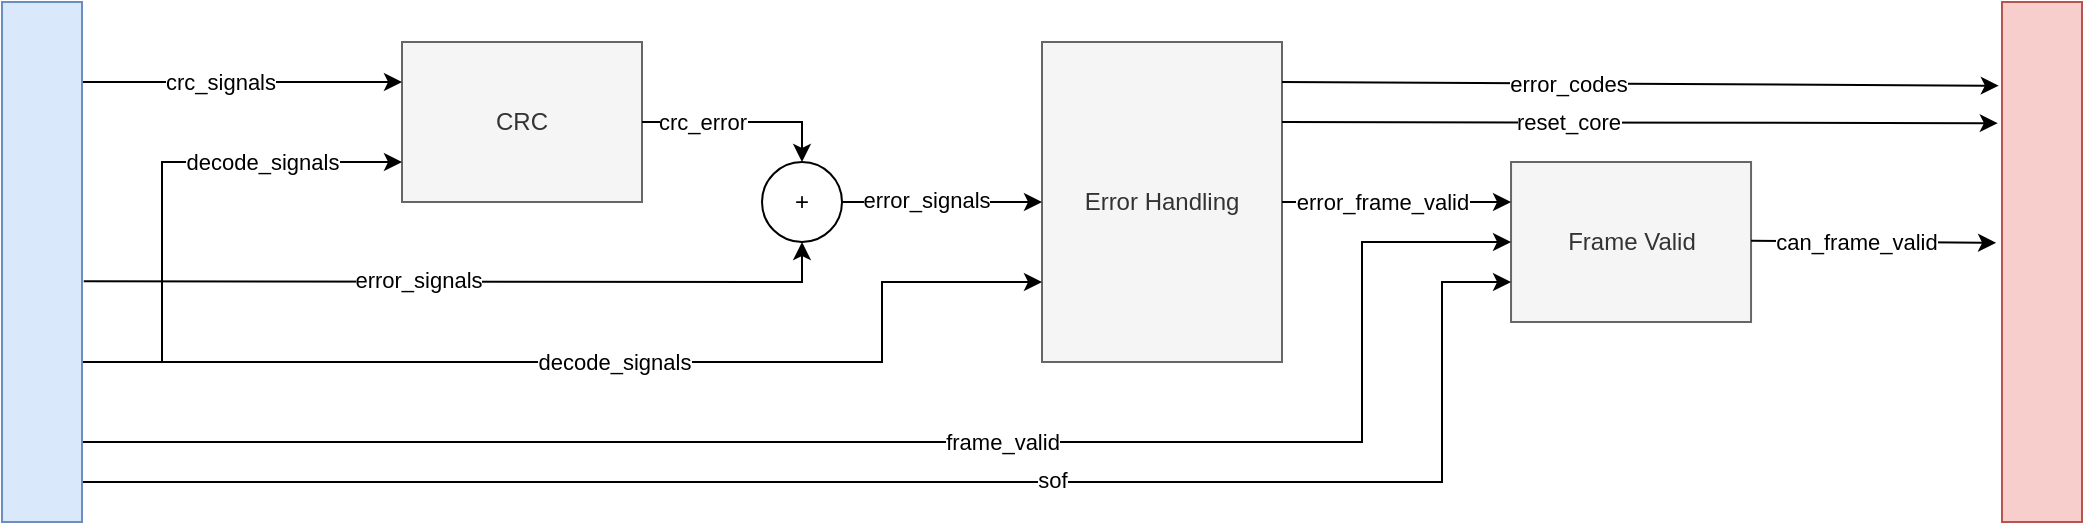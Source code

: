 <mxfile version="24.7.17">
  <diagram name="Seite-1" id="B97JTqvlnYJJ0B28dbED">
    <mxGraphModel dx="1434" dy="879" grid="1" gridSize="10" guides="1" tooltips="1" connect="1" arrows="1" fold="1" page="1" pageScale="1" pageWidth="827" pageHeight="1169" math="0" shadow="0">
      <root>
        <mxCell id="0" />
        <mxCell id="1" parent="0" />
        <mxCell id="_KfnFjzkHlu5j6rURMbt-1" value="CRC" style="rounded=0;whiteSpace=wrap;html=1;fillColor=#f5f5f5;fontColor=#333333;strokeColor=#666666;" parent="1" vertex="1">
          <mxGeometry x="240" y="80" width="120" height="80" as="geometry" />
        </mxCell>
        <mxCell id="_KfnFjzkHlu5j6rURMbt-2" value="Error Handling" style="rounded=0;whiteSpace=wrap;html=1;fillColor=#f5f5f5;fontColor=#333333;strokeColor=#666666;" parent="1" vertex="1">
          <mxGeometry x="560" y="80" width="120" height="160" as="geometry" />
        </mxCell>
        <mxCell id="_KfnFjzkHlu5j6rURMbt-24" value="" style="endArrow=classic;html=1;rounded=0;entryX=-0.052;entryY=0.233;entryDx=0;entryDy=0;entryPerimeter=0;" parent="1" target="n5aFBNiSI7G2FMd5HK03-5" edge="1">
          <mxGeometry width="50" height="50" relative="1" as="geometry">
            <mxPoint x="680" y="120" as="sourcePoint" />
            <mxPoint x="1034.68" y="120.4" as="targetPoint" />
          </mxGeometry>
        </mxCell>
        <mxCell id="_KfnFjzkHlu5j6rURMbt-25" value="reset_core" style="edgeLabel;html=1;align=center;verticalAlign=middle;resizable=0;points=[];" parent="_KfnFjzkHlu5j6rURMbt-24" vertex="1" connectable="0">
          <mxGeometry x="-0.261" y="2" relative="1" as="geometry">
            <mxPoint x="10" y="2" as="offset" />
          </mxGeometry>
        </mxCell>
        <mxCell id="_KfnFjzkHlu5j6rURMbt-28" value="" style="endArrow=classic;html=1;rounded=0;entryX=0;entryY=0.75;entryDx=0;entryDy=0;exitX=1;exitY=0.5;exitDx=0;exitDy=0;" parent="1" target="_KfnFjzkHlu5j6rURMbt-2" edge="1">
          <mxGeometry width="50" height="50" relative="1" as="geometry">
            <mxPoint x="80" y="240" as="sourcePoint" />
            <mxPoint x="610" y="260" as="targetPoint" />
            <Array as="points">
              <mxPoint x="480" y="240" />
              <mxPoint x="480" y="200" />
            </Array>
          </mxGeometry>
        </mxCell>
        <mxCell id="_KfnFjzkHlu5j6rURMbt-29" value="decode_signals" style="edgeLabel;html=1;align=center;verticalAlign=middle;resizable=0;points=[];" parent="_KfnFjzkHlu5j6rURMbt-28" vertex="1" connectable="0">
          <mxGeometry x="-0.261" y="2" relative="1" as="geometry">
            <mxPoint x="74" y="2" as="offset" />
          </mxGeometry>
        </mxCell>
        <mxCell id="_KfnFjzkHlu5j6rURMbt-43" value="" style="endArrow=classic;html=1;rounded=0;exitX=1.004;exitY=0.15;exitDx=0;exitDy=0;exitPerimeter=0;" parent="1" edge="1">
          <mxGeometry width="50" height="50" relative="1" as="geometry">
            <mxPoint x="80.16" y="100" as="sourcePoint" />
            <mxPoint x="240" y="100" as="targetPoint" />
          </mxGeometry>
        </mxCell>
        <mxCell id="_KfnFjzkHlu5j6rURMbt-44" value="crc_signals" style="edgeLabel;html=1;align=center;verticalAlign=middle;resizable=0;points=[];" parent="_KfnFjzkHlu5j6rURMbt-43" vertex="1" connectable="0">
          <mxGeometry x="-0.261" y="2" relative="1" as="geometry">
            <mxPoint x="10" y="2" as="offset" />
          </mxGeometry>
        </mxCell>
        <mxCell id="_KfnFjzkHlu5j6rURMbt-45" value="" style="endArrow=classic;html=1;rounded=0;entryX=-0.04;entryY=0.161;entryDx=0;entryDy=0;entryPerimeter=0;" parent="1" target="n5aFBNiSI7G2FMd5HK03-5" edge="1">
          <mxGeometry width="50" height="50" relative="1" as="geometry">
            <mxPoint x="680" y="100" as="sourcePoint" />
            <mxPoint x="1034.32" y="100.8" as="targetPoint" />
          </mxGeometry>
        </mxCell>
        <mxCell id="_KfnFjzkHlu5j6rURMbt-46" value="error_codes" style="edgeLabel;html=1;align=center;verticalAlign=middle;resizable=0;points=[];" parent="_KfnFjzkHlu5j6rURMbt-45" vertex="1" connectable="0">
          <mxGeometry x="-0.261" y="2" relative="1" as="geometry">
            <mxPoint x="10" y="2" as="offset" />
          </mxGeometry>
        </mxCell>
        <mxCell id="tspiRIbibyup76tCtrJY-1" value="Frame Valid" style="rounded=0;whiteSpace=wrap;html=1;fillColor=#f5f5f5;fontColor=#333333;strokeColor=#666666;" parent="1" vertex="1">
          <mxGeometry x="794.52" y="140" width="120" height="80" as="geometry" />
        </mxCell>
        <mxCell id="tspiRIbibyup76tCtrJY-2" value="" style="endArrow=classic;html=1;rounded=0;entryX=0;entryY=0.75;entryDx=0;entryDy=0;exitX=1;exitY=0.65;exitDx=0;exitDy=0;exitPerimeter=0;" parent="1" target="tspiRIbibyup76tCtrJY-1" edge="1">
          <mxGeometry width="50" height="50" relative="1" as="geometry">
            <mxPoint x="80" y="300" as="sourcePoint" />
            <mxPoint x="790.0" y="230" as="targetPoint" />
            <Array as="points">
              <mxPoint x="760" y="300" />
              <mxPoint x="760" y="200" />
            </Array>
          </mxGeometry>
        </mxCell>
        <mxCell id="tspiRIbibyup76tCtrJY-4" value="sof" style="edgeLabel;html=1;align=center;verticalAlign=middle;resizable=0;points=[];" parent="tspiRIbibyup76tCtrJY-2" vertex="1" connectable="0">
          <mxGeometry x="-0.44" y="1" relative="1" as="geometry">
            <mxPoint x="257" as="offset" />
          </mxGeometry>
        </mxCell>
        <mxCell id="tspiRIbibyup76tCtrJY-3" value="" style="endArrow=classic;html=1;rounded=0;entryX=0;entryY=0.5;entryDx=0;entryDy=0;exitX=1;exitY=0.6;exitDx=0;exitDy=0;exitPerimeter=0;" parent="1" target="tspiRIbibyup76tCtrJY-1" edge="1">
          <mxGeometry width="50" height="50" relative="1" as="geometry">
            <mxPoint x="80" y="280" as="sourcePoint" />
            <mxPoint x="400" y="390" as="targetPoint" />
            <Array as="points">
              <mxPoint x="720" y="280" />
              <mxPoint x="720" y="180" />
            </Array>
          </mxGeometry>
        </mxCell>
        <mxCell id="tspiRIbibyup76tCtrJY-5" value="frame_valid" style="edgeLabel;html=1;align=center;verticalAlign=middle;resizable=0;points=[];" parent="tspiRIbibyup76tCtrJY-3" vertex="1" connectable="0">
          <mxGeometry x="-0.457" y="2" relative="1" as="geometry">
            <mxPoint x="239" y="2" as="offset" />
          </mxGeometry>
        </mxCell>
        <mxCell id="tspiRIbibyup76tCtrJY-11" value="" style="endArrow=classic;html=1;rounded=0;exitX=1;exitY=0.5;exitDx=0;exitDy=0;entryX=0.5;entryY=0;entryDx=0;entryDy=0;" parent="1" source="_KfnFjzkHlu5j6rURMbt-1" target="tspiRIbibyup76tCtrJY-24" edge="1">
          <mxGeometry width="50" height="50" relative="1" as="geometry">
            <mxPoint x="440" y="210" as="sourcePoint" />
            <mxPoint x="490" y="160" as="targetPoint" />
            <Array as="points">
              <mxPoint x="440" y="120" />
            </Array>
          </mxGeometry>
        </mxCell>
        <mxCell id="tspiRIbibyup76tCtrJY-12" value="crc_error" style="edgeLabel;html=1;align=center;verticalAlign=middle;resizable=0;points=[];" parent="tspiRIbibyup76tCtrJY-11" vertex="1" connectable="0">
          <mxGeometry x="-0.059" relative="1" as="geometry">
            <mxPoint x="-17" as="offset" />
          </mxGeometry>
        </mxCell>
        <mxCell id="tspiRIbibyup76tCtrJY-23" value="" style="endArrow=classic;html=1;rounded=0;entryX=0.5;entryY=1;entryDx=0;entryDy=0;exitX=1.022;exitY=0.399;exitDx=0;exitDy=0;exitPerimeter=0;" parent="1" target="tspiRIbibyup76tCtrJY-24" edge="1">
          <mxGeometry width="50" height="50" relative="1" as="geometry">
            <mxPoint x="80.88" y="199.6" as="sourcePoint" />
            <mxPoint x="440" y="280" as="targetPoint" />
            <Array as="points">
              <mxPoint x="440" y="200" />
            </Array>
          </mxGeometry>
        </mxCell>
        <mxCell id="tspiRIbibyup76tCtrJY-27" value="error_signals" style="edgeLabel;html=1;align=center;verticalAlign=middle;resizable=0;points=[];" parent="tspiRIbibyup76tCtrJY-23" vertex="1" connectable="0">
          <mxGeometry x="-0.118" y="1" relative="1" as="geometry">
            <mxPoint as="offset" />
          </mxGeometry>
        </mxCell>
        <mxCell id="tspiRIbibyup76tCtrJY-24" value="+" style="ellipse;whiteSpace=wrap;html=1;aspect=fixed;" parent="1" vertex="1">
          <mxGeometry x="420" y="140" width="40" height="40" as="geometry" />
        </mxCell>
        <mxCell id="tspiRIbibyup76tCtrJY-25" value="" style="endArrow=classic;html=1;rounded=0;entryX=0;entryY=0.5;entryDx=0;entryDy=0;" parent="1" target="_KfnFjzkHlu5j6rURMbt-2" edge="1">
          <mxGeometry width="50" height="50" relative="1" as="geometry">
            <mxPoint x="460" y="160" as="sourcePoint" />
            <mxPoint x="510" y="110" as="targetPoint" />
          </mxGeometry>
        </mxCell>
        <mxCell id="tspiRIbibyup76tCtrJY-26" value="error_signals" style="edgeLabel;html=1;align=center;verticalAlign=middle;resizable=0;points=[];" parent="tspiRIbibyup76tCtrJY-25" vertex="1" connectable="0">
          <mxGeometry x="-0.173" y="1" relative="1" as="geometry">
            <mxPoint as="offset" />
          </mxGeometry>
        </mxCell>
        <mxCell id="tspiRIbibyup76tCtrJY-29" value="" style="endArrow=classic;html=1;rounded=0;entryX=0;entryY=0.25;entryDx=0;entryDy=0;" parent="1" target="tspiRIbibyup76tCtrJY-1" edge="1">
          <mxGeometry width="50" height="50" relative="1" as="geometry">
            <mxPoint x="680" y="160" as="sourcePoint" />
            <mxPoint x="724.52" y="130" as="targetPoint" />
          </mxGeometry>
        </mxCell>
        <mxCell id="tspiRIbibyup76tCtrJY-30" value="error_frame_valid" style="edgeLabel;html=1;align=center;verticalAlign=middle;resizable=0;points=[];" parent="tspiRIbibyup76tCtrJY-29" vertex="1" connectable="0">
          <mxGeometry x="-0.127" relative="1" as="geometry">
            <mxPoint as="offset" />
          </mxGeometry>
        </mxCell>
        <mxCell id="tspiRIbibyup76tCtrJY-31" value="" style="endArrow=classic;html=1;rounded=0;entryX=0.051;entryY=0.351;entryDx=0;entryDy=0;entryPerimeter=0;" parent="1" edge="1">
          <mxGeometry width="50" height="50" relative="1" as="geometry">
            <mxPoint x="914.52" y="179.43" as="sourcePoint" />
            <mxPoint x="1037.04" y="180.4" as="targetPoint" />
          </mxGeometry>
        </mxCell>
        <mxCell id="tspiRIbibyup76tCtrJY-32" value="can_frame_valid" style="edgeLabel;html=1;align=center;verticalAlign=middle;resizable=0;points=[];" parent="tspiRIbibyup76tCtrJY-31" vertex="1" connectable="0">
          <mxGeometry x="-0.155" y="1" relative="1" as="geometry">
            <mxPoint y="1" as="offset" />
          </mxGeometry>
        </mxCell>
        <mxCell id="n5aFBNiSI7G2FMd5HK03-1" value="" style="endArrow=classic;html=1;rounded=0;entryX=0;entryY=0.75;entryDx=0;entryDy=0;" edge="1" parent="1" target="_KfnFjzkHlu5j6rURMbt-1">
          <mxGeometry width="50" height="50" relative="1" as="geometry">
            <mxPoint x="120" y="240" as="sourcePoint" />
            <mxPoint x="210" y="190" as="targetPoint" />
            <Array as="points">
              <mxPoint x="120" y="140" />
            </Array>
          </mxGeometry>
        </mxCell>
        <mxCell id="n5aFBNiSI7G2FMd5HK03-2" value="decode_signals" style="edgeLabel;html=1;align=center;verticalAlign=middle;resizable=0;points=[];" vertex="1" connectable="0" parent="n5aFBNiSI7G2FMd5HK03-1">
          <mxGeometry x="0.463" y="-1" relative="1" as="geometry">
            <mxPoint x="-11" y="-1" as="offset" />
          </mxGeometry>
        </mxCell>
        <mxCell id="n5aFBNiSI7G2FMd5HK03-4" value="" style="rounded=0;whiteSpace=wrap;html=1;fillColor=#dae8fc;strokeColor=#6c8ebf;" vertex="1" parent="1">
          <mxGeometry x="40" y="60" width="40" height="260" as="geometry" />
        </mxCell>
        <mxCell id="n5aFBNiSI7G2FMd5HK03-5" value="" style="rounded=0;whiteSpace=wrap;html=1;fillColor=#f8cecc;strokeColor=#b85450;" vertex="1" parent="1">
          <mxGeometry x="1040" y="60" width="40" height="260" as="geometry" />
        </mxCell>
      </root>
    </mxGraphModel>
  </diagram>
</mxfile>
